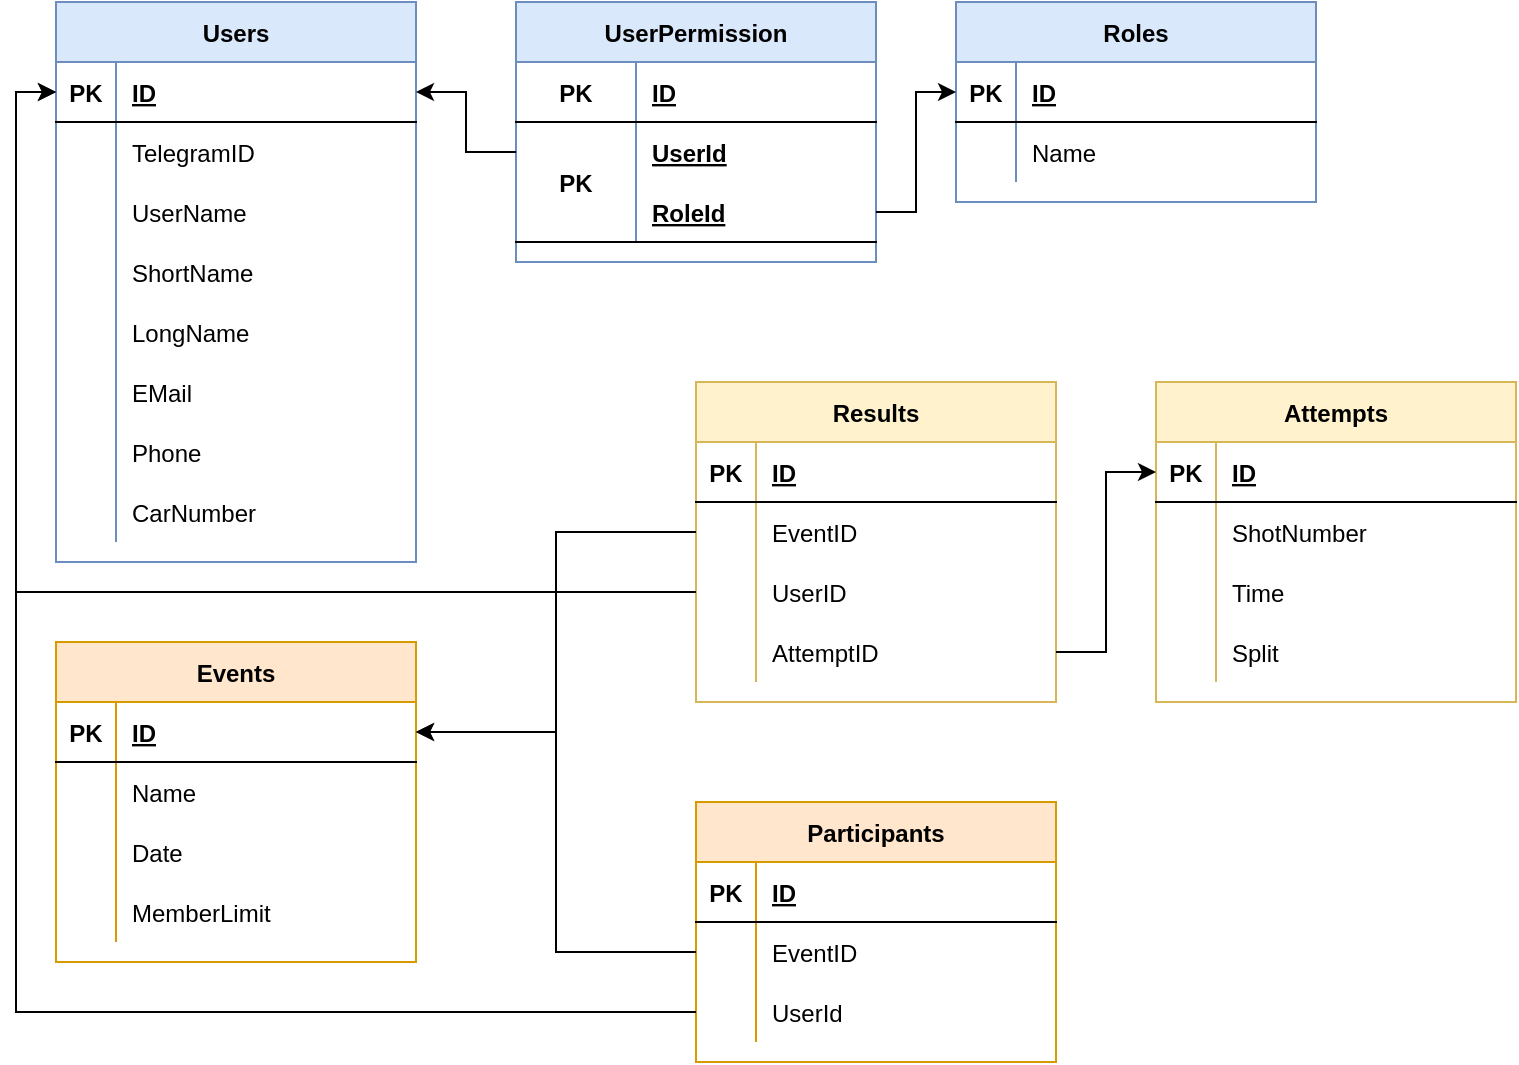 <mxfile version="17.4.6" type="github"><diagram id="4g9kyNFq83e8nIznKg4Q" name="Page-1"><mxGraphModel dx="1424" dy="1466" grid="1" gridSize="10" guides="1" tooltips="1" connect="1" arrows="1" fold="1" page="1" pageScale="1" pageWidth="827" pageHeight="1169" math="0" shadow="0"><root><mxCell id="0"/><mxCell id="1" parent="0"/><mxCell id="mlF9s89oAQSn2XxGMNFv-6" value="UserPermission" style="shape=table;startSize=30;container=1;collapsible=1;childLayout=tableLayout;fixedRows=1;rowLines=0;fontStyle=1;align=center;resizeLast=1;rounded=0;fillColor=#dae8fc;strokeColor=#6c8ebf;" vertex="1" parent="1"><mxGeometry x="290" y="300" width="180" height="130" as="geometry"/></mxCell><mxCell id="mlF9s89oAQSn2XxGMNFv-19" style="shape=tableRow;horizontal=0;startSize=0;swimlaneHead=0;swimlaneBody=0;fillColor=none;collapsible=0;dropTarget=0;points=[[0,0.5],[1,0.5]];portConstraint=eastwest;top=0;left=0;right=0;bottom=0;rounded=0;" vertex="1" parent="mlF9s89oAQSn2XxGMNFv-6"><mxGeometry y="30" width="180" height="30" as="geometry"/></mxCell><mxCell id="mlF9s89oAQSn2XxGMNFv-20" value="PK" style="shape=partialRectangle;connectable=0;fillColor=none;top=0;left=0;bottom=1;right=0;fontStyle=1;overflow=hidden;rounded=0;" vertex="1" parent="mlF9s89oAQSn2XxGMNFv-19"><mxGeometry width="60" height="30" as="geometry"><mxRectangle width="60" height="30" as="alternateBounds"/></mxGeometry></mxCell><mxCell id="mlF9s89oAQSn2XxGMNFv-21" value="ID" style="shape=partialRectangle;connectable=0;fillColor=none;top=0;left=0;bottom=1;right=0;align=left;spacingLeft=6;fontStyle=5;overflow=hidden;rounded=0;" vertex="1" parent="mlF9s89oAQSn2XxGMNFv-19"><mxGeometry x="60" width="120" height="30" as="geometry"><mxRectangle width="120" height="30" as="alternateBounds"/></mxGeometry></mxCell><mxCell id="mlF9s89oAQSn2XxGMNFv-7" value="" style="shape=tableRow;horizontal=0;startSize=0;swimlaneHead=0;swimlaneBody=0;fillColor=none;collapsible=0;dropTarget=0;points=[[0,0.5],[1,0.5]];portConstraint=eastwest;top=0;left=0;right=0;bottom=0;rounded=0;" vertex="1" parent="mlF9s89oAQSn2XxGMNFv-6"><mxGeometry y="60" width="180" height="30" as="geometry"/></mxCell><mxCell id="mlF9s89oAQSn2XxGMNFv-8" value="PK" style="shape=partialRectangle;connectable=0;fillColor=none;top=0;left=0;bottom=0;right=0;fontStyle=1;overflow=hidden;rounded=0;rowspan=2;colspan=1;" vertex="1" parent="mlF9s89oAQSn2XxGMNFv-7"><mxGeometry width="60" height="60" as="geometry"><mxRectangle width="60" height="30" as="alternateBounds"/></mxGeometry></mxCell><mxCell id="mlF9s89oAQSn2XxGMNFv-9" value="UserId" style="shape=partialRectangle;connectable=0;fillColor=none;top=0;left=0;bottom=0;right=0;align=left;spacingLeft=6;fontStyle=5;overflow=hidden;rounded=0;" vertex="1" parent="mlF9s89oAQSn2XxGMNFv-7"><mxGeometry x="60" width="120" height="30" as="geometry"><mxRectangle width="120" height="30" as="alternateBounds"/></mxGeometry></mxCell><mxCell id="mlF9s89oAQSn2XxGMNFv-10" value="" style="shape=tableRow;horizontal=0;startSize=0;swimlaneHead=0;swimlaneBody=0;fillColor=none;collapsible=0;dropTarget=0;points=[[0,0.5],[1,0.5]];portConstraint=eastwest;top=0;left=0;right=0;bottom=1;rounded=0;" vertex="1" parent="mlF9s89oAQSn2XxGMNFv-6"><mxGeometry y="90" width="180" height="30" as="geometry"/></mxCell><mxCell id="mlF9s89oAQSn2XxGMNFv-11" value="PK,FK2" style="shape=partialRectangle;connectable=0;fillColor=none;top=0;left=0;bottom=0;right=0;fontStyle=1;overflow=hidden;rounded=0;" vertex="1" visible="0" parent="mlF9s89oAQSn2XxGMNFv-10"><mxGeometry width="60" height="30" as="geometry"><mxRectangle width="60" height="30" as="alternateBounds"/></mxGeometry></mxCell><mxCell id="mlF9s89oAQSn2XxGMNFv-12" value="RoleId" style="shape=partialRectangle;connectable=0;fillColor=none;top=0;left=0;bottom=0;right=0;align=left;spacingLeft=6;fontStyle=5;overflow=hidden;rounded=0;" vertex="1" parent="mlF9s89oAQSn2XxGMNFv-10"><mxGeometry x="60" width="120" height="30" as="geometry"><mxRectangle width="120" height="30" as="alternateBounds"/></mxGeometry></mxCell><mxCell id="mlF9s89oAQSn2XxGMNFv-25" value="Users" style="shape=table;startSize=30;container=1;collapsible=1;childLayout=tableLayout;fixedRows=1;rowLines=0;fontStyle=1;align=center;resizeLast=1;rounded=0;fillColor=#dae8fc;strokeColor=#6c8ebf;" vertex="1" parent="1"><mxGeometry x="60" y="300" width="180" height="280" as="geometry"/></mxCell><mxCell id="mlF9s89oAQSn2XxGMNFv-26" value="" style="shape=tableRow;horizontal=0;startSize=0;swimlaneHead=0;swimlaneBody=0;fillColor=none;collapsible=0;dropTarget=0;points=[[0,0.5],[1,0.5]];portConstraint=eastwest;top=0;left=0;right=0;bottom=1;rounded=0;" vertex="1" parent="mlF9s89oAQSn2XxGMNFv-25"><mxGeometry y="30" width="180" height="30" as="geometry"/></mxCell><mxCell id="mlF9s89oAQSn2XxGMNFv-27" value="PK" style="shape=partialRectangle;connectable=0;fillColor=none;top=0;left=0;bottom=0;right=0;fontStyle=1;overflow=hidden;rounded=0;" vertex="1" parent="mlF9s89oAQSn2XxGMNFv-26"><mxGeometry width="30" height="30" as="geometry"><mxRectangle width="30" height="30" as="alternateBounds"/></mxGeometry></mxCell><mxCell id="mlF9s89oAQSn2XxGMNFv-28" value="ID" style="shape=partialRectangle;connectable=0;fillColor=none;top=0;left=0;bottom=0;right=0;align=left;spacingLeft=6;fontStyle=5;overflow=hidden;rounded=0;" vertex="1" parent="mlF9s89oAQSn2XxGMNFv-26"><mxGeometry x="30" width="150" height="30" as="geometry"><mxRectangle width="150" height="30" as="alternateBounds"/></mxGeometry></mxCell><mxCell id="mlF9s89oAQSn2XxGMNFv-35" value="" style="shape=tableRow;horizontal=0;startSize=0;swimlaneHead=0;swimlaneBody=0;fillColor=none;collapsible=0;dropTarget=0;points=[[0,0.5],[1,0.5]];portConstraint=eastwest;top=0;left=0;right=0;bottom=0;rounded=0;" vertex="1" parent="mlF9s89oAQSn2XxGMNFv-25"><mxGeometry y="60" width="180" height="30" as="geometry"/></mxCell><mxCell id="mlF9s89oAQSn2XxGMNFv-36" value="" style="shape=partialRectangle;connectable=0;fillColor=none;top=0;left=0;bottom=0;right=0;editable=1;overflow=hidden;rounded=0;" vertex="1" parent="mlF9s89oAQSn2XxGMNFv-35"><mxGeometry width="30" height="30" as="geometry"><mxRectangle width="30" height="30" as="alternateBounds"/></mxGeometry></mxCell><mxCell id="mlF9s89oAQSn2XxGMNFv-37" value="TelegramID" style="shape=partialRectangle;connectable=0;fillColor=none;top=0;left=0;bottom=0;right=0;align=left;spacingLeft=6;overflow=hidden;rounded=0;" vertex="1" parent="mlF9s89oAQSn2XxGMNFv-35"><mxGeometry x="30" width="150" height="30" as="geometry"><mxRectangle width="150" height="30" as="alternateBounds"/></mxGeometry></mxCell><mxCell id="mlF9s89oAQSn2XxGMNFv-29" value="" style="shape=tableRow;horizontal=0;startSize=0;swimlaneHead=0;swimlaneBody=0;fillColor=none;collapsible=0;dropTarget=0;points=[[0,0.5],[1,0.5]];portConstraint=eastwest;top=0;left=0;right=0;bottom=0;rounded=0;" vertex="1" parent="mlF9s89oAQSn2XxGMNFv-25"><mxGeometry y="90" width="180" height="30" as="geometry"/></mxCell><mxCell id="mlF9s89oAQSn2XxGMNFv-30" value="" style="shape=partialRectangle;connectable=0;fillColor=none;top=0;left=0;bottom=0;right=0;editable=1;overflow=hidden;rounded=0;" vertex="1" parent="mlF9s89oAQSn2XxGMNFv-29"><mxGeometry width="30" height="30" as="geometry"><mxRectangle width="30" height="30" as="alternateBounds"/></mxGeometry></mxCell><mxCell id="mlF9s89oAQSn2XxGMNFv-31" value="UserName" style="shape=partialRectangle;connectable=0;fillColor=none;top=0;left=0;bottom=0;right=0;align=left;spacingLeft=6;overflow=hidden;rounded=0;" vertex="1" parent="mlF9s89oAQSn2XxGMNFv-29"><mxGeometry x="30" width="150" height="30" as="geometry"><mxRectangle width="150" height="30" as="alternateBounds"/></mxGeometry></mxCell><mxCell id="mlF9s89oAQSn2XxGMNFv-44" value="" style="shape=tableRow;horizontal=0;startSize=0;swimlaneHead=0;swimlaneBody=0;fillColor=none;collapsible=0;dropTarget=0;points=[[0,0.5],[1,0.5]];portConstraint=eastwest;top=0;left=0;right=0;bottom=0;rounded=0;" vertex="1" parent="mlF9s89oAQSn2XxGMNFv-25"><mxGeometry y="120" width="180" height="30" as="geometry"/></mxCell><mxCell id="mlF9s89oAQSn2XxGMNFv-45" value="" style="shape=partialRectangle;connectable=0;fillColor=none;top=0;left=0;bottom=0;right=0;editable=1;overflow=hidden;rounded=0;" vertex="1" parent="mlF9s89oAQSn2XxGMNFv-44"><mxGeometry width="30" height="30" as="geometry"><mxRectangle width="30" height="30" as="alternateBounds"/></mxGeometry></mxCell><mxCell id="mlF9s89oAQSn2XxGMNFv-46" value="ShortName" style="shape=partialRectangle;connectable=0;fillColor=none;top=0;left=0;bottom=0;right=0;align=left;spacingLeft=6;overflow=hidden;rounded=0;" vertex="1" parent="mlF9s89oAQSn2XxGMNFv-44"><mxGeometry x="30" width="150" height="30" as="geometry"><mxRectangle width="150" height="30" as="alternateBounds"/></mxGeometry></mxCell><mxCell id="mlF9s89oAQSn2XxGMNFv-47" value="" style="shape=tableRow;horizontal=0;startSize=0;swimlaneHead=0;swimlaneBody=0;fillColor=none;collapsible=0;dropTarget=0;points=[[0,0.5],[1,0.5]];portConstraint=eastwest;top=0;left=0;right=0;bottom=0;rounded=0;" vertex="1" parent="mlF9s89oAQSn2XxGMNFv-25"><mxGeometry y="150" width="180" height="30" as="geometry"/></mxCell><mxCell id="mlF9s89oAQSn2XxGMNFv-48" value="" style="shape=partialRectangle;connectable=0;fillColor=none;top=0;left=0;bottom=0;right=0;editable=1;overflow=hidden;rounded=0;" vertex="1" parent="mlF9s89oAQSn2XxGMNFv-47"><mxGeometry width="30" height="30" as="geometry"><mxRectangle width="30" height="30" as="alternateBounds"/></mxGeometry></mxCell><mxCell id="mlF9s89oAQSn2XxGMNFv-49" value="LongName" style="shape=partialRectangle;connectable=0;fillColor=none;top=0;left=0;bottom=0;right=0;align=left;spacingLeft=6;overflow=hidden;rounded=0;" vertex="1" parent="mlF9s89oAQSn2XxGMNFv-47"><mxGeometry x="30" width="150" height="30" as="geometry"><mxRectangle width="150" height="30" as="alternateBounds"/></mxGeometry></mxCell><mxCell id="mlF9s89oAQSn2XxGMNFv-32" value="" style="shape=tableRow;horizontal=0;startSize=0;swimlaneHead=0;swimlaneBody=0;fillColor=none;collapsible=0;dropTarget=0;points=[[0,0.5],[1,0.5]];portConstraint=eastwest;top=0;left=0;right=0;bottom=0;rounded=0;" vertex="1" parent="mlF9s89oAQSn2XxGMNFv-25"><mxGeometry y="180" width="180" height="30" as="geometry"/></mxCell><mxCell id="mlF9s89oAQSn2XxGMNFv-33" value="" style="shape=partialRectangle;connectable=0;fillColor=none;top=0;left=0;bottom=0;right=0;editable=1;overflow=hidden;rounded=0;" vertex="1" parent="mlF9s89oAQSn2XxGMNFv-32"><mxGeometry width="30" height="30" as="geometry"><mxRectangle width="30" height="30" as="alternateBounds"/></mxGeometry></mxCell><mxCell id="mlF9s89oAQSn2XxGMNFv-34" value="EMail" style="shape=partialRectangle;connectable=0;fillColor=none;top=0;left=0;bottom=0;right=0;align=left;spacingLeft=6;overflow=hidden;rounded=0;" vertex="1" parent="mlF9s89oAQSn2XxGMNFv-32"><mxGeometry x="30" width="150" height="30" as="geometry"><mxRectangle width="150" height="30" as="alternateBounds"/></mxGeometry></mxCell><mxCell id="mlF9s89oAQSn2XxGMNFv-38" value="" style="shape=tableRow;horizontal=0;startSize=0;swimlaneHead=0;swimlaneBody=0;fillColor=none;collapsible=0;dropTarget=0;points=[[0,0.5],[1,0.5]];portConstraint=eastwest;top=0;left=0;right=0;bottom=0;rounded=0;" vertex="1" parent="mlF9s89oAQSn2XxGMNFv-25"><mxGeometry y="210" width="180" height="30" as="geometry"/></mxCell><mxCell id="mlF9s89oAQSn2XxGMNFv-39" value="" style="shape=partialRectangle;connectable=0;fillColor=none;top=0;left=0;bottom=0;right=0;editable=1;overflow=hidden;rounded=0;" vertex="1" parent="mlF9s89oAQSn2XxGMNFv-38"><mxGeometry width="30" height="30" as="geometry"><mxRectangle width="30" height="30" as="alternateBounds"/></mxGeometry></mxCell><mxCell id="mlF9s89oAQSn2XxGMNFv-40" value="Phone" style="shape=partialRectangle;connectable=0;fillColor=none;top=0;left=0;bottom=0;right=0;align=left;spacingLeft=6;overflow=hidden;rounded=0;" vertex="1" parent="mlF9s89oAQSn2XxGMNFv-38"><mxGeometry x="30" width="150" height="30" as="geometry"><mxRectangle width="150" height="30" as="alternateBounds"/></mxGeometry></mxCell><mxCell id="mlF9s89oAQSn2XxGMNFv-41" value="" style="shape=tableRow;horizontal=0;startSize=0;swimlaneHead=0;swimlaneBody=0;fillColor=none;collapsible=0;dropTarget=0;points=[[0,0.5],[1,0.5]];portConstraint=eastwest;top=0;left=0;right=0;bottom=0;rounded=0;" vertex="1" parent="mlF9s89oAQSn2XxGMNFv-25"><mxGeometry y="240" width="180" height="30" as="geometry"/></mxCell><mxCell id="mlF9s89oAQSn2XxGMNFv-42" value="" style="shape=partialRectangle;connectable=0;fillColor=none;top=0;left=0;bottom=0;right=0;editable=1;overflow=hidden;rounded=0;" vertex="1" parent="mlF9s89oAQSn2XxGMNFv-41"><mxGeometry width="30" height="30" as="geometry"><mxRectangle width="30" height="30" as="alternateBounds"/></mxGeometry></mxCell><mxCell id="mlF9s89oAQSn2XxGMNFv-43" value="CarNumber" style="shape=partialRectangle;connectable=0;fillColor=none;top=0;left=0;bottom=0;right=0;align=left;spacingLeft=6;overflow=hidden;rounded=0;" vertex="1" parent="mlF9s89oAQSn2XxGMNFv-41"><mxGeometry x="30" width="150" height="30" as="geometry"><mxRectangle width="150" height="30" as="alternateBounds"/></mxGeometry></mxCell><mxCell id="mlF9s89oAQSn2XxGMNFv-51" value="Roles" style="shape=table;startSize=30;container=1;collapsible=1;childLayout=tableLayout;fixedRows=1;rowLines=0;fontStyle=1;align=center;resizeLast=1;rounded=0;fillColor=#dae8fc;strokeColor=#6c8ebf;" vertex="1" parent="1"><mxGeometry x="510" y="300" width="180" height="100" as="geometry"/></mxCell><mxCell id="mlF9s89oAQSn2XxGMNFv-52" value="" style="shape=tableRow;horizontal=0;startSize=0;swimlaneHead=0;swimlaneBody=0;fillColor=none;collapsible=0;dropTarget=0;points=[[0,0.5],[1,0.5]];portConstraint=eastwest;top=0;left=0;right=0;bottom=1;rounded=0;" vertex="1" parent="mlF9s89oAQSn2XxGMNFv-51"><mxGeometry y="30" width="180" height="30" as="geometry"/></mxCell><mxCell id="mlF9s89oAQSn2XxGMNFv-53" value="PK" style="shape=partialRectangle;connectable=0;fillColor=none;top=0;left=0;bottom=0;right=0;fontStyle=1;overflow=hidden;rounded=0;" vertex="1" parent="mlF9s89oAQSn2XxGMNFv-52"><mxGeometry width="30" height="30" as="geometry"><mxRectangle width="30" height="30" as="alternateBounds"/></mxGeometry></mxCell><mxCell id="mlF9s89oAQSn2XxGMNFv-54" value="ID" style="shape=partialRectangle;connectable=0;fillColor=none;top=0;left=0;bottom=0;right=0;align=left;spacingLeft=6;fontStyle=5;overflow=hidden;rounded=0;" vertex="1" parent="mlF9s89oAQSn2XxGMNFv-52"><mxGeometry x="30" width="150" height="30" as="geometry"><mxRectangle width="150" height="30" as="alternateBounds"/></mxGeometry></mxCell><mxCell id="mlF9s89oAQSn2XxGMNFv-55" value="" style="shape=tableRow;horizontal=0;startSize=0;swimlaneHead=0;swimlaneBody=0;fillColor=none;collapsible=0;dropTarget=0;points=[[0,0.5],[1,0.5]];portConstraint=eastwest;top=0;left=0;right=0;bottom=0;rounded=0;" vertex="1" parent="mlF9s89oAQSn2XxGMNFv-51"><mxGeometry y="60" width="180" height="30" as="geometry"/></mxCell><mxCell id="mlF9s89oAQSn2XxGMNFv-56" value="" style="shape=partialRectangle;connectable=0;fillColor=none;top=0;left=0;bottom=0;right=0;editable=1;overflow=hidden;rounded=0;" vertex="1" parent="mlF9s89oAQSn2XxGMNFv-55"><mxGeometry width="30" height="30" as="geometry"><mxRectangle width="30" height="30" as="alternateBounds"/></mxGeometry></mxCell><mxCell id="mlF9s89oAQSn2XxGMNFv-57" value="Name" style="shape=partialRectangle;connectable=0;fillColor=none;top=0;left=0;bottom=0;right=0;align=left;spacingLeft=6;overflow=hidden;rounded=0;" vertex="1" parent="mlF9s89oAQSn2XxGMNFv-55"><mxGeometry x="30" width="150" height="30" as="geometry"><mxRectangle width="150" height="30" as="alternateBounds"/></mxGeometry></mxCell><mxCell id="mlF9s89oAQSn2XxGMNFv-64" style="edgeStyle=orthogonalEdgeStyle;rounded=0;orthogonalLoop=1;jettySize=auto;html=1;" edge="1" parent="1" source="mlF9s89oAQSn2XxGMNFv-10" target="mlF9s89oAQSn2XxGMNFv-52"><mxGeometry relative="1" as="geometry"/></mxCell><mxCell id="mlF9s89oAQSn2XxGMNFv-65" style="edgeStyle=orthogonalEdgeStyle;rounded=0;orthogonalLoop=1;jettySize=auto;html=1;" edge="1" parent="1" source="mlF9s89oAQSn2XxGMNFv-7" target="mlF9s89oAQSn2XxGMNFv-26"><mxGeometry relative="1" as="geometry"/></mxCell><mxCell id="mlF9s89oAQSn2XxGMNFv-66" value="Events" style="shape=table;startSize=30;container=1;collapsible=1;childLayout=tableLayout;fixedRows=1;rowLines=0;fontStyle=1;align=center;resizeLast=1;rounded=0;fillColor=#ffe6cc;strokeColor=#d79b00;" vertex="1" parent="1"><mxGeometry x="60" y="620" width="180" height="160" as="geometry"/></mxCell><mxCell id="mlF9s89oAQSn2XxGMNFv-67" value="" style="shape=tableRow;horizontal=0;startSize=0;swimlaneHead=0;swimlaneBody=0;fillColor=none;collapsible=0;dropTarget=0;points=[[0,0.5],[1,0.5]];portConstraint=eastwest;top=0;left=0;right=0;bottom=1;rounded=0;" vertex="1" parent="mlF9s89oAQSn2XxGMNFv-66"><mxGeometry y="30" width="180" height="30" as="geometry"/></mxCell><mxCell id="mlF9s89oAQSn2XxGMNFv-68" value="PK" style="shape=partialRectangle;connectable=0;fillColor=none;top=0;left=0;bottom=0;right=0;fontStyle=1;overflow=hidden;rounded=0;" vertex="1" parent="mlF9s89oAQSn2XxGMNFv-67"><mxGeometry width="30" height="30" as="geometry"><mxRectangle width="30" height="30" as="alternateBounds"/></mxGeometry></mxCell><mxCell id="mlF9s89oAQSn2XxGMNFv-69" value="ID" style="shape=partialRectangle;connectable=0;fillColor=none;top=0;left=0;bottom=0;right=0;align=left;spacingLeft=6;fontStyle=5;overflow=hidden;rounded=0;" vertex="1" parent="mlF9s89oAQSn2XxGMNFv-67"><mxGeometry x="30" width="150" height="30" as="geometry"><mxRectangle width="150" height="30" as="alternateBounds"/></mxGeometry></mxCell><mxCell id="mlF9s89oAQSn2XxGMNFv-70" value="" style="shape=tableRow;horizontal=0;startSize=0;swimlaneHead=0;swimlaneBody=0;fillColor=none;collapsible=0;dropTarget=0;points=[[0,0.5],[1,0.5]];portConstraint=eastwest;top=0;left=0;right=0;bottom=0;rounded=0;" vertex="1" parent="mlF9s89oAQSn2XxGMNFv-66"><mxGeometry y="60" width="180" height="30" as="geometry"/></mxCell><mxCell id="mlF9s89oAQSn2XxGMNFv-71" value="" style="shape=partialRectangle;connectable=0;fillColor=none;top=0;left=0;bottom=0;right=0;editable=1;overflow=hidden;rounded=0;" vertex="1" parent="mlF9s89oAQSn2XxGMNFv-70"><mxGeometry width="30" height="30" as="geometry"><mxRectangle width="30" height="30" as="alternateBounds"/></mxGeometry></mxCell><mxCell id="mlF9s89oAQSn2XxGMNFv-72" value="Name" style="shape=partialRectangle;connectable=0;fillColor=none;top=0;left=0;bottom=0;right=0;align=left;spacingLeft=6;overflow=hidden;rounded=0;" vertex="1" parent="mlF9s89oAQSn2XxGMNFv-70"><mxGeometry x="30" width="150" height="30" as="geometry"><mxRectangle width="150" height="30" as="alternateBounds"/></mxGeometry></mxCell><mxCell id="mlF9s89oAQSn2XxGMNFv-73" value="" style="shape=tableRow;horizontal=0;startSize=0;swimlaneHead=0;swimlaneBody=0;fillColor=none;collapsible=0;dropTarget=0;points=[[0,0.5],[1,0.5]];portConstraint=eastwest;top=0;left=0;right=0;bottom=0;rounded=0;" vertex="1" parent="mlF9s89oAQSn2XxGMNFv-66"><mxGeometry y="90" width="180" height="30" as="geometry"/></mxCell><mxCell id="mlF9s89oAQSn2XxGMNFv-74" value="" style="shape=partialRectangle;connectable=0;fillColor=none;top=0;left=0;bottom=0;right=0;editable=1;overflow=hidden;rounded=0;" vertex="1" parent="mlF9s89oAQSn2XxGMNFv-73"><mxGeometry width="30" height="30" as="geometry"><mxRectangle width="30" height="30" as="alternateBounds"/></mxGeometry></mxCell><mxCell id="mlF9s89oAQSn2XxGMNFv-75" value="Date" style="shape=partialRectangle;connectable=0;fillColor=none;top=0;left=0;bottom=0;right=0;align=left;spacingLeft=6;overflow=hidden;rounded=0;" vertex="1" parent="mlF9s89oAQSn2XxGMNFv-73"><mxGeometry x="30" width="150" height="30" as="geometry"><mxRectangle width="150" height="30" as="alternateBounds"/></mxGeometry></mxCell><mxCell id="mlF9s89oAQSn2XxGMNFv-76" value="" style="shape=tableRow;horizontal=0;startSize=0;swimlaneHead=0;swimlaneBody=0;fillColor=none;collapsible=0;dropTarget=0;points=[[0,0.5],[1,0.5]];portConstraint=eastwest;top=0;left=0;right=0;bottom=0;rounded=0;" vertex="1" parent="mlF9s89oAQSn2XxGMNFv-66"><mxGeometry y="120" width="180" height="30" as="geometry"/></mxCell><mxCell id="mlF9s89oAQSn2XxGMNFv-77" value="" style="shape=partialRectangle;connectable=0;fillColor=none;top=0;left=0;bottom=0;right=0;editable=1;overflow=hidden;rounded=0;" vertex="1" parent="mlF9s89oAQSn2XxGMNFv-76"><mxGeometry width="30" height="30" as="geometry"><mxRectangle width="30" height="30" as="alternateBounds"/></mxGeometry></mxCell><mxCell id="mlF9s89oAQSn2XxGMNFv-78" value="MemberLimit" style="shape=partialRectangle;connectable=0;fillColor=none;top=0;left=0;bottom=0;right=0;align=left;spacingLeft=6;overflow=hidden;rounded=0;" vertex="1" parent="mlF9s89oAQSn2XxGMNFv-76"><mxGeometry x="30" width="150" height="30" as="geometry"><mxRectangle width="150" height="30" as="alternateBounds"/></mxGeometry></mxCell><mxCell id="mlF9s89oAQSn2XxGMNFv-79" value="Participants" style="shape=table;startSize=30;container=1;collapsible=1;childLayout=tableLayout;fixedRows=1;rowLines=0;fontStyle=1;align=center;resizeLast=1;rounded=0;fillColor=#ffe6cc;strokeColor=#d79b00;" vertex="1" parent="1"><mxGeometry x="380" y="700" width="180" height="130" as="geometry"/></mxCell><mxCell id="mlF9s89oAQSn2XxGMNFv-80" value="" style="shape=tableRow;horizontal=0;startSize=0;swimlaneHead=0;swimlaneBody=0;fillColor=none;collapsible=0;dropTarget=0;points=[[0,0.5],[1,0.5]];portConstraint=eastwest;top=0;left=0;right=0;bottom=1;rounded=0;" vertex="1" parent="mlF9s89oAQSn2XxGMNFv-79"><mxGeometry y="30" width="180" height="30" as="geometry"/></mxCell><mxCell id="mlF9s89oAQSn2XxGMNFv-81" value="PK" style="shape=partialRectangle;connectable=0;fillColor=none;top=0;left=0;bottom=0;right=0;fontStyle=1;overflow=hidden;rounded=0;" vertex="1" parent="mlF9s89oAQSn2XxGMNFv-80"><mxGeometry width="30" height="30" as="geometry"><mxRectangle width="30" height="30" as="alternateBounds"/></mxGeometry></mxCell><mxCell id="mlF9s89oAQSn2XxGMNFv-82" value="ID" style="shape=partialRectangle;connectable=0;fillColor=none;top=0;left=0;bottom=0;right=0;align=left;spacingLeft=6;fontStyle=5;overflow=hidden;rounded=0;" vertex="1" parent="mlF9s89oAQSn2XxGMNFv-80"><mxGeometry x="30" width="150" height="30" as="geometry"><mxRectangle width="150" height="30" as="alternateBounds"/></mxGeometry></mxCell><mxCell id="mlF9s89oAQSn2XxGMNFv-83" value="" style="shape=tableRow;horizontal=0;startSize=0;swimlaneHead=0;swimlaneBody=0;fillColor=none;collapsible=0;dropTarget=0;points=[[0,0.5],[1,0.5]];portConstraint=eastwest;top=0;left=0;right=0;bottom=0;rounded=0;" vertex="1" parent="mlF9s89oAQSn2XxGMNFv-79"><mxGeometry y="60" width="180" height="30" as="geometry"/></mxCell><mxCell id="mlF9s89oAQSn2XxGMNFv-84" value="" style="shape=partialRectangle;connectable=0;fillColor=none;top=0;left=0;bottom=0;right=0;editable=1;overflow=hidden;rounded=0;" vertex="1" parent="mlF9s89oAQSn2XxGMNFv-83"><mxGeometry width="30" height="30" as="geometry"><mxRectangle width="30" height="30" as="alternateBounds"/></mxGeometry></mxCell><mxCell id="mlF9s89oAQSn2XxGMNFv-85" value="EventID" style="shape=partialRectangle;connectable=0;fillColor=none;top=0;left=0;bottom=0;right=0;align=left;spacingLeft=6;overflow=hidden;rounded=0;" vertex="1" parent="mlF9s89oAQSn2XxGMNFv-83"><mxGeometry x="30" width="150" height="30" as="geometry"><mxRectangle width="150" height="30" as="alternateBounds"/></mxGeometry></mxCell><mxCell id="mlF9s89oAQSn2XxGMNFv-86" value="" style="shape=tableRow;horizontal=0;startSize=0;swimlaneHead=0;swimlaneBody=0;fillColor=none;collapsible=0;dropTarget=0;points=[[0,0.5],[1,0.5]];portConstraint=eastwest;top=0;left=0;right=0;bottom=0;rounded=0;" vertex="1" parent="mlF9s89oAQSn2XxGMNFv-79"><mxGeometry y="90" width="180" height="30" as="geometry"/></mxCell><mxCell id="mlF9s89oAQSn2XxGMNFv-87" value="" style="shape=partialRectangle;connectable=0;fillColor=none;top=0;left=0;bottom=0;right=0;editable=1;overflow=hidden;rounded=0;" vertex="1" parent="mlF9s89oAQSn2XxGMNFv-86"><mxGeometry width="30" height="30" as="geometry"><mxRectangle width="30" height="30" as="alternateBounds"/></mxGeometry></mxCell><mxCell id="mlF9s89oAQSn2XxGMNFv-88" value="UserId" style="shape=partialRectangle;connectable=0;fillColor=none;top=0;left=0;bottom=0;right=0;align=left;spacingLeft=6;overflow=hidden;rounded=0;" vertex="1" parent="mlF9s89oAQSn2XxGMNFv-86"><mxGeometry x="30" width="150" height="30" as="geometry"><mxRectangle width="150" height="30" as="alternateBounds"/></mxGeometry></mxCell><mxCell id="mlF9s89oAQSn2XxGMNFv-92" style="edgeStyle=orthogonalEdgeStyle;rounded=0;orthogonalLoop=1;jettySize=auto;html=1;" edge="1" parent="1" source="mlF9s89oAQSn2XxGMNFv-83" target="mlF9s89oAQSn2XxGMNFv-67"><mxGeometry relative="1" as="geometry"/></mxCell><mxCell id="mlF9s89oAQSn2XxGMNFv-94" value="Results" style="shape=table;startSize=30;container=1;collapsible=1;childLayout=tableLayout;fixedRows=1;rowLines=0;fontStyle=1;align=center;resizeLast=1;rounded=0;fillColor=#fff2cc;strokeColor=#d6b656;" vertex="1" parent="1"><mxGeometry x="380" y="490" width="180" height="160" as="geometry"/></mxCell><mxCell id="mlF9s89oAQSn2XxGMNFv-95" value="" style="shape=tableRow;horizontal=0;startSize=0;swimlaneHead=0;swimlaneBody=0;fillColor=none;collapsible=0;dropTarget=0;points=[[0,0.5],[1,0.5]];portConstraint=eastwest;top=0;left=0;right=0;bottom=1;rounded=0;" vertex="1" parent="mlF9s89oAQSn2XxGMNFv-94"><mxGeometry y="30" width="180" height="30" as="geometry"/></mxCell><mxCell id="mlF9s89oAQSn2XxGMNFv-96" value="PK" style="shape=partialRectangle;connectable=0;fillColor=none;top=0;left=0;bottom=0;right=0;fontStyle=1;overflow=hidden;rounded=0;" vertex="1" parent="mlF9s89oAQSn2XxGMNFv-95"><mxGeometry width="30" height="30" as="geometry"><mxRectangle width="30" height="30" as="alternateBounds"/></mxGeometry></mxCell><mxCell id="mlF9s89oAQSn2XxGMNFv-97" value="ID" style="shape=partialRectangle;connectable=0;fillColor=none;top=0;left=0;bottom=0;right=0;align=left;spacingLeft=6;fontStyle=5;overflow=hidden;rounded=0;" vertex="1" parent="mlF9s89oAQSn2XxGMNFv-95"><mxGeometry x="30" width="150" height="30" as="geometry"><mxRectangle width="150" height="30" as="alternateBounds"/></mxGeometry></mxCell><mxCell id="mlF9s89oAQSn2XxGMNFv-98" value="" style="shape=tableRow;horizontal=0;startSize=0;swimlaneHead=0;swimlaneBody=0;fillColor=none;collapsible=0;dropTarget=0;points=[[0,0.5],[1,0.5]];portConstraint=eastwest;top=0;left=0;right=0;bottom=0;rounded=0;" vertex="1" parent="mlF9s89oAQSn2XxGMNFv-94"><mxGeometry y="60" width="180" height="30" as="geometry"/></mxCell><mxCell id="mlF9s89oAQSn2XxGMNFv-99" value="" style="shape=partialRectangle;connectable=0;fillColor=none;top=0;left=0;bottom=0;right=0;editable=1;overflow=hidden;rounded=0;" vertex="1" parent="mlF9s89oAQSn2XxGMNFv-98"><mxGeometry width="30" height="30" as="geometry"><mxRectangle width="30" height="30" as="alternateBounds"/></mxGeometry></mxCell><mxCell id="mlF9s89oAQSn2XxGMNFv-100" value="EventID" style="shape=partialRectangle;connectable=0;fillColor=none;top=0;left=0;bottom=0;right=0;align=left;spacingLeft=6;overflow=hidden;rounded=0;" vertex="1" parent="mlF9s89oAQSn2XxGMNFv-98"><mxGeometry x="30" width="150" height="30" as="geometry"><mxRectangle width="150" height="30" as="alternateBounds"/></mxGeometry></mxCell><mxCell id="mlF9s89oAQSn2XxGMNFv-101" value="" style="shape=tableRow;horizontal=0;startSize=0;swimlaneHead=0;swimlaneBody=0;fillColor=none;collapsible=0;dropTarget=0;points=[[0,0.5],[1,0.5]];portConstraint=eastwest;top=0;left=0;right=0;bottom=0;rounded=0;" vertex="1" parent="mlF9s89oAQSn2XxGMNFv-94"><mxGeometry y="90" width="180" height="30" as="geometry"/></mxCell><mxCell id="mlF9s89oAQSn2XxGMNFv-102" value="" style="shape=partialRectangle;connectable=0;fillColor=none;top=0;left=0;bottom=0;right=0;editable=1;overflow=hidden;rounded=0;" vertex="1" parent="mlF9s89oAQSn2XxGMNFv-101"><mxGeometry width="30" height="30" as="geometry"><mxRectangle width="30" height="30" as="alternateBounds"/></mxGeometry></mxCell><mxCell id="mlF9s89oAQSn2XxGMNFv-103" value="UserID" style="shape=partialRectangle;connectable=0;fillColor=none;top=0;left=0;bottom=0;right=0;align=left;spacingLeft=6;overflow=hidden;rounded=0;" vertex="1" parent="mlF9s89oAQSn2XxGMNFv-101"><mxGeometry x="30" width="150" height="30" as="geometry"><mxRectangle width="150" height="30" as="alternateBounds"/></mxGeometry></mxCell><mxCell id="mlF9s89oAQSn2XxGMNFv-104" value="" style="shape=tableRow;horizontal=0;startSize=0;swimlaneHead=0;swimlaneBody=0;fillColor=none;collapsible=0;dropTarget=0;points=[[0,0.5],[1,0.5]];portConstraint=eastwest;top=0;left=0;right=0;bottom=0;rounded=0;" vertex="1" parent="mlF9s89oAQSn2XxGMNFv-94"><mxGeometry y="120" width="180" height="30" as="geometry"/></mxCell><mxCell id="mlF9s89oAQSn2XxGMNFv-105" value="" style="shape=partialRectangle;connectable=0;fillColor=none;top=0;left=0;bottom=0;right=0;editable=1;overflow=hidden;rounded=0;" vertex="1" parent="mlF9s89oAQSn2XxGMNFv-104"><mxGeometry width="30" height="30" as="geometry"><mxRectangle width="30" height="30" as="alternateBounds"/></mxGeometry></mxCell><mxCell id="mlF9s89oAQSn2XxGMNFv-106" value="AttemptID" style="shape=partialRectangle;connectable=0;fillColor=none;top=0;left=0;bottom=0;right=0;align=left;spacingLeft=6;overflow=hidden;rounded=0;" vertex="1" parent="mlF9s89oAQSn2XxGMNFv-104"><mxGeometry x="30" width="150" height="30" as="geometry"><mxRectangle width="150" height="30" as="alternateBounds"/></mxGeometry></mxCell><mxCell id="mlF9s89oAQSn2XxGMNFv-110" value="Attempts" style="shape=table;startSize=30;container=1;collapsible=1;childLayout=tableLayout;fixedRows=1;rowLines=0;fontStyle=1;align=center;resizeLast=1;rounded=0;fillColor=#fff2cc;strokeColor=#d6b656;" vertex="1" parent="1"><mxGeometry x="610" y="490" width="180" height="160" as="geometry"/></mxCell><mxCell id="mlF9s89oAQSn2XxGMNFv-111" value="" style="shape=tableRow;horizontal=0;startSize=0;swimlaneHead=0;swimlaneBody=0;fillColor=none;collapsible=0;dropTarget=0;points=[[0,0.5],[1,0.5]];portConstraint=eastwest;top=0;left=0;right=0;bottom=1;rounded=0;" vertex="1" parent="mlF9s89oAQSn2XxGMNFv-110"><mxGeometry y="30" width="180" height="30" as="geometry"/></mxCell><mxCell id="mlF9s89oAQSn2XxGMNFv-112" value="PK" style="shape=partialRectangle;connectable=0;fillColor=none;top=0;left=0;bottom=0;right=0;fontStyle=1;overflow=hidden;rounded=0;" vertex="1" parent="mlF9s89oAQSn2XxGMNFv-111"><mxGeometry width="30" height="30" as="geometry"><mxRectangle width="30" height="30" as="alternateBounds"/></mxGeometry></mxCell><mxCell id="mlF9s89oAQSn2XxGMNFv-113" value="ID" style="shape=partialRectangle;connectable=0;fillColor=none;top=0;left=0;bottom=0;right=0;align=left;spacingLeft=6;fontStyle=5;overflow=hidden;rounded=0;" vertex="1" parent="mlF9s89oAQSn2XxGMNFv-111"><mxGeometry x="30" width="150" height="30" as="geometry"><mxRectangle width="150" height="30" as="alternateBounds"/></mxGeometry></mxCell><mxCell id="mlF9s89oAQSn2XxGMNFv-114" value="" style="shape=tableRow;horizontal=0;startSize=0;swimlaneHead=0;swimlaneBody=0;fillColor=none;collapsible=0;dropTarget=0;points=[[0,0.5],[1,0.5]];portConstraint=eastwest;top=0;left=0;right=0;bottom=0;rounded=0;" vertex="1" parent="mlF9s89oAQSn2XxGMNFv-110"><mxGeometry y="60" width="180" height="30" as="geometry"/></mxCell><mxCell id="mlF9s89oAQSn2XxGMNFv-115" value="" style="shape=partialRectangle;connectable=0;fillColor=none;top=0;left=0;bottom=0;right=0;editable=1;overflow=hidden;rounded=0;" vertex="1" parent="mlF9s89oAQSn2XxGMNFv-114"><mxGeometry width="30" height="30" as="geometry"><mxRectangle width="30" height="30" as="alternateBounds"/></mxGeometry></mxCell><mxCell id="mlF9s89oAQSn2XxGMNFv-116" value="ShotNumber" style="shape=partialRectangle;connectable=0;fillColor=none;top=0;left=0;bottom=0;right=0;align=left;spacingLeft=6;overflow=hidden;rounded=0;" vertex="1" parent="mlF9s89oAQSn2XxGMNFv-114"><mxGeometry x="30" width="150" height="30" as="geometry"><mxRectangle width="150" height="30" as="alternateBounds"/></mxGeometry></mxCell><mxCell id="mlF9s89oAQSn2XxGMNFv-117" value="" style="shape=tableRow;horizontal=0;startSize=0;swimlaneHead=0;swimlaneBody=0;fillColor=none;collapsible=0;dropTarget=0;points=[[0,0.5],[1,0.5]];portConstraint=eastwest;top=0;left=0;right=0;bottom=0;rounded=0;" vertex="1" parent="mlF9s89oAQSn2XxGMNFv-110"><mxGeometry y="90" width="180" height="30" as="geometry"/></mxCell><mxCell id="mlF9s89oAQSn2XxGMNFv-118" value="" style="shape=partialRectangle;connectable=0;fillColor=none;top=0;left=0;bottom=0;right=0;editable=1;overflow=hidden;rounded=0;" vertex="1" parent="mlF9s89oAQSn2XxGMNFv-117"><mxGeometry width="30" height="30" as="geometry"><mxRectangle width="30" height="30" as="alternateBounds"/></mxGeometry></mxCell><mxCell id="mlF9s89oAQSn2XxGMNFv-119" value="Time" style="shape=partialRectangle;connectable=0;fillColor=none;top=0;left=0;bottom=0;right=0;align=left;spacingLeft=6;overflow=hidden;rounded=0;" vertex="1" parent="mlF9s89oAQSn2XxGMNFv-117"><mxGeometry x="30" width="150" height="30" as="geometry"><mxRectangle width="150" height="30" as="alternateBounds"/></mxGeometry></mxCell><mxCell id="mlF9s89oAQSn2XxGMNFv-120" value="" style="shape=tableRow;horizontal=0;startSize=0;swimlaneHead=0;swimlaneBody=0;fillColor=none;collapsible=0;dropTarget=0;points=[[0,0.5],[1,0.5]];portConstraint=eastwest;top=0;left=0;right=0;bottom=0;rounded=0;" vertex="1" parent="mlF9s89oAQSn2XxGMNFv-110"><mxGeometry y="120" width="180" height="30" as="geometry"/></mxCell><mxCell id="mlF9s89oAQSn2XxGMNFv-121" value="" style="shape=partialRectangle;connectable=0;fillColor=none;top=0;left=0;bottom=0;right=0;editable=1;overflow=hidden;rounded=0;" vertex="1" parent="mlF9s89oAQSn2XxGMNFv-120"><mxGeometry width="30" height="30" as="geometry"><mxRectangle width="30" height="30" as="alternateBounds"/></mxGeometry></mxCell><mxCell id="mlF9s89oAQSn2XxGMNFv-122" value="Split" style="shape=partialRectangle;connectable=0;fillColor=none;top=0;left=0;bottom=0;right=0;align=left;spacingLeft=6;overflow=hidden;rounded=0;" vertex="1" parent="mlF9s89oAQSn2XxGMNFv-120"><mxGeometry x="30" width="150" height="30" as="geometry"><mxRectangle width="150" height="30" as="alternateBounds"/></mxGeometry></mxCell><mxCell id="mlF9s89oAQSn2XxGMNFv-123" style="edgeStyle=orthogonalEdgeStyle;rounded=0;orthogonalLoop=1;jettySize=auto;html=1;" edge="1" parent="1" source="mlF9s89oAQSn2XxGMNFv-104" target="mlF9s89oAQSn2XxGMNFv-111"><mxGeometry relative="1" as="geometry"/></mxCell><mxCell id="mlF9s89oAQSn2XxGMNFv-153" style="edgeStyle=orthogonalEdgeStyle;rounded=0;orthogonalLoop=1;jettySize=auto;html=1;entryX=0;entryY=0.5;entryDx=0;entryDy=0;" edge="1" parent="1" source="mlF9s89oAQSn2XxGMNFv-101" target="mlF9s89oAQSn2XxGMNFv-26"><mxGeometry relative="1" as="geometry"/></mxCell><mxCell id="mlF9s89oAQSn2XxGMNFv-154" style="edgeStyle=orthogonalEdgeStyle;rounded=0;orthogonalLoop=1;jettySize=auto;html=1;" edge="1" parent="1" source="mlF9s89oAQSn2XxGMNFv-98" target="mlF9s89oAQSn2XxGMNFv-67"><mxGeometry relative="1" as="geometry"/></mxCell><mxCell id="mlF9s89oAQSn2XxGMNFv-155" style="edgeStyle=orthogonalEdgeStyle;rounded=0;orthogonalLoop=1;jettySize=auto;html=1;entryX=0;entryY=0.5;entryDx=0;entryDy=0;" edge="1" parent="1" source="mlF9s89oAQSn2XxGMNFv-86" target="mlF9s89oAQSn2XxGMNFv-26"><mxGeometry relative="1" as="geometry"/></mxCell></root></mxGraphModel></diagram></mxfile>